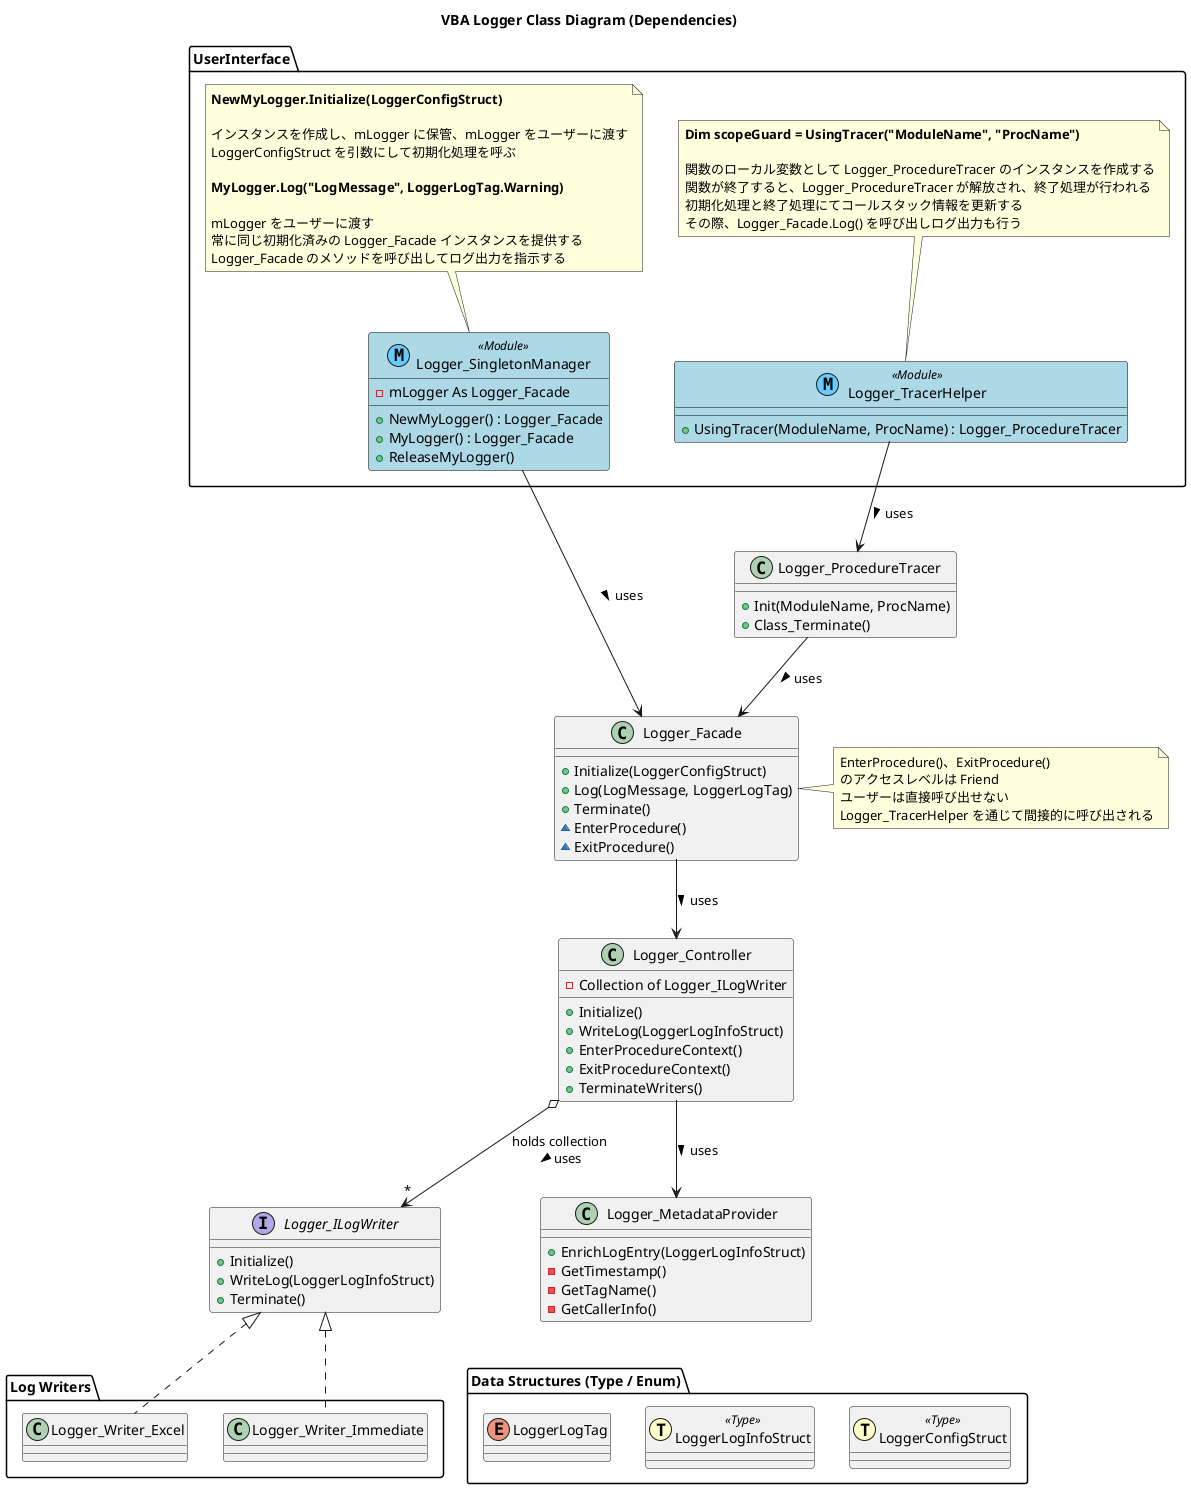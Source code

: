 @startuml クラス図
title VBA Logger Class Diagram (Dependencies)

package UserInterface {
    class Logger_SingletonManager << (M,66CCFF) Module >> #LightBlue ##black {
        - mLogger As Logger_Facade
        + NewMyLogger() : Logger_Facade
        + MyLogger() : Logger_Facade
        + ReleaseMyLogger()
    }
    note top of Logger_SingletonManager
        **NewMyLogger.Initialize(LoggerConfigStruct)**
        
        インスタンスを作成し、mLogger に保管、mLogger をユーザーに渡す
        LoggerConfigStruct を引数にして初期化処理を呼ぶ

        **MyLogger.Log("LogMessage", LoggerLogTag.Warning)**

        mLogger をユーザーに渡す
        常に同じ初期化済みの Logger_Facade インスタンスを提供する
        Logger_Facade のメソッドを呼び出してログ出力を指示する
    end note

    class Logger_TracerHelper << (M,66CCFF) Module >> #LightBlue ##black {
        + UsingTracer(ModuleName, ProcName) : Logger_ProcedureTracer
    }
    note top of Logger_TracerHelper
        **Dim scopeGuard = UsingTracer("ModuleName", "ProcName")**
        
        関数のローカル変数として Logger_ProcedureTracer のインスタンスを作成する
        関数が終了すると、Logger_ProcedureTracer が解放され、終了処理が行われる
        初期化処理と終了処理にてコールスタック情報を更新する
        その際、Logger_Facade.Log() を呼び出しログ出力も行う
    end note

}

class Logger_Facade {
    + Initialize(LoggerConfigStruct)
    + Log(LogMessage, LoggerLogTag)
    + Terminate()
    ~ EnterProcedure()
    ~ ExitProcedure()
}
note right of Logger_Facade
    EnterProcedure()、ExitProcedure()
    のアクセスレベルは Friend
    ユーザーは直接呼び出せない
    Logger_TracerHelper を通じて間接的に呼び出される
end note


class Logger_Controller {
    - Collection of Logger_ILogWriter
    + Initialize()
    + WriteLog(LoggerLogInfoStruct)
    + EnterProcedureContext()
    + ExitProcedureContext()
    + TerminateWriters()
}

interface Logger_ILogWriter {
    + Initialize()
    + WriteLog(LoggerLogInfoStruct)
    + Terminate()
}

class Logger_MetadataProvider {
    + EnrichLogEntry(LoggerLogInfoStruct)
    - GetTimestamp()
    - GetTagName()
    - GetCallerInfo()
}

class Logger_ProcedureTracer {
    + Init(ModuleName, ProcName)
    + Class_Terminate()
}

package "Log Writers" {
    class Logger_Writer_Excel {
    }

    class Logger_Writer_Immediate {
    }
}

package "Data Structures (Type / Enum)" {
    struct LoggerConfigStruct << (T,FFFFCC) Type >>
    struct LoggerLogInfoStruct << (T,FFFFCC) Type >>
    enum LoggerLogTag
}

' --- Relationships ---
' Core Component Dependencies
Logger_SingletonManager --> Logger_Facade : uses >
Logger_Facade --> Logger_Controller : uses >
Logger_Controller --> Logger_MetadataProvider : uses >

Logger_Controller o--> "*" Logger_ILogWriter : holds collection \n uses >
Logger_ILogWriter <|.. Logger_Writer_Excel
Logger_ILogWriter <|.. Logger_Writer_Immediate

' Call Stack Tracing Dependencies
Logger_ProcedureTracer --> Logger_Facade : uses >
Logger_TracerHelper --> Logger_ProcedureTracer : uses >

Logger_Controller -[hidden]--> LoggerConfigStruct

@enduml
